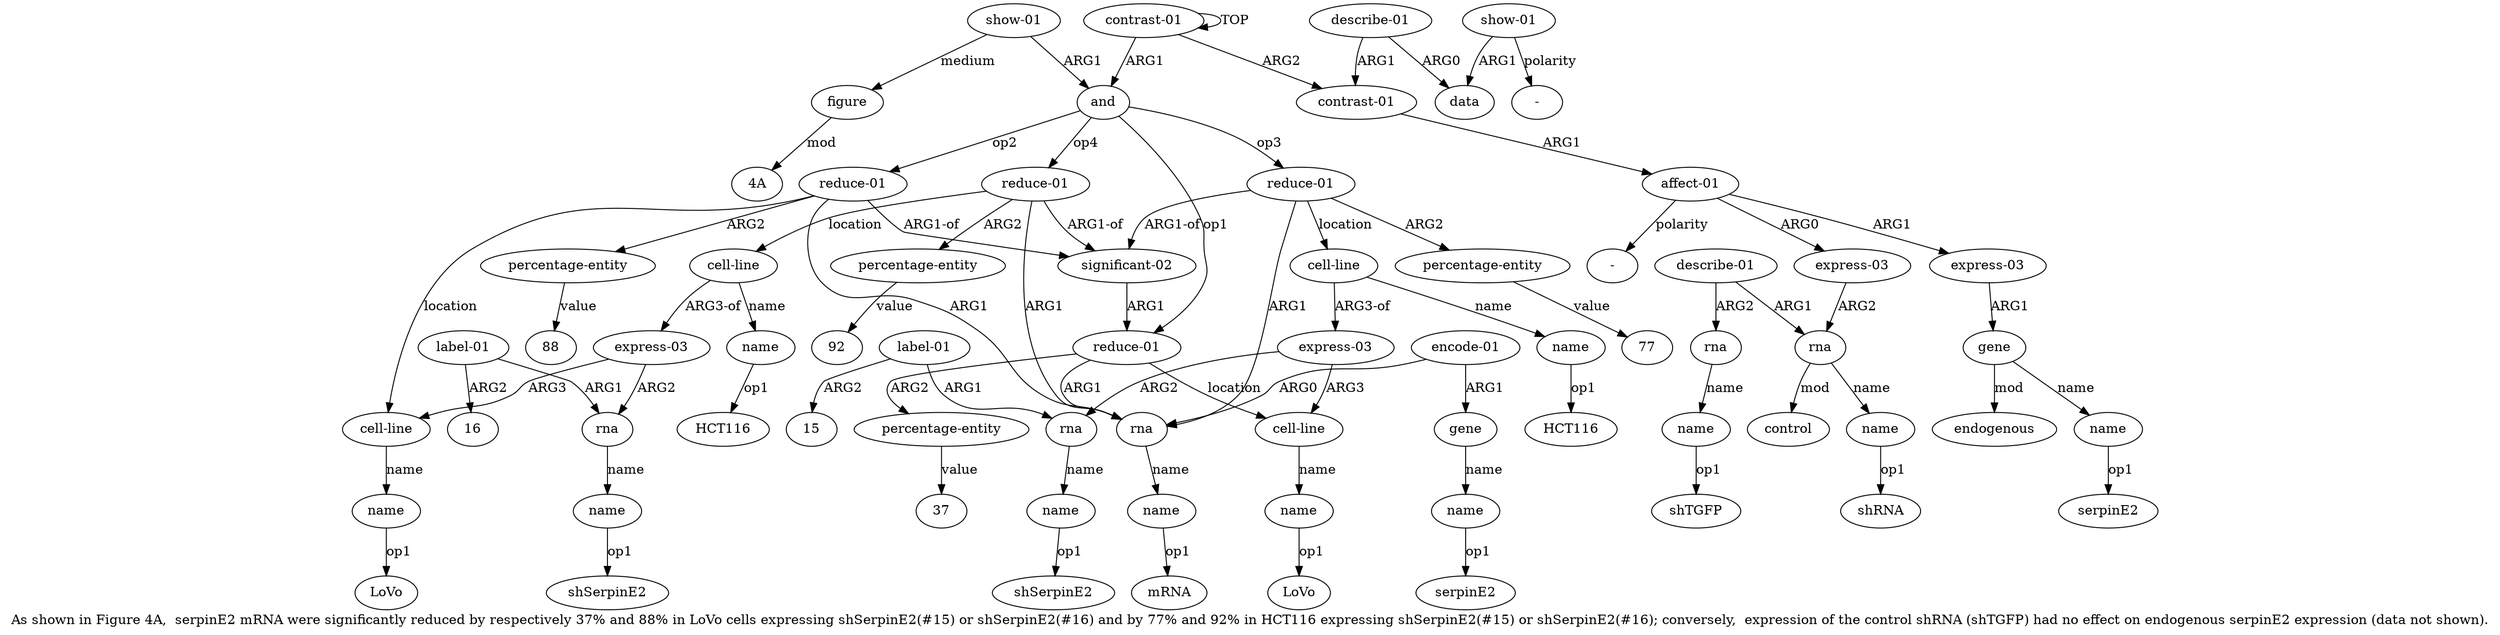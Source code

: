 digraph  {
	graph [label="As shown in Figure 4A,  serpinE2 mRNA were significantly reduced by respectively 37% and 88% in LoVo cells expressing shSerpinE2(#\
15) or shSerpinE2(#16) and by 77% and 92% in HCT116 expressing shSerpinE2(#15) or shSerpinE2(#16); conversely,  expression of the \
control shRNA (shTGFP) had no effect on endogenous serpinE2 expression (data not shown)."];
	node [label="\N"];
	a20	 [color=black,
		gold_ind=20,
		gold_label="express-03",
		label="express-03",
		test_ind=20,
		test_label="express-03"];
	a21	 [color=black,
		gold_ind=21,
		gold_label=rna,
		label=rna,
		test_ind=21,
		test_label=rna];
	a20 -> a21 [key=0,
	color=black,
	gold_label=ARG2,
	label=ARG2,
	test_label=ARG2];
a18 [color=black,
	gold_ind=18,
	gold_label="cell-line",
	label="cell-line",
	test_ind=18,
	test_label="cell-line"];
a20 -> a18 [key=0,
color=black,
gold_label=ARG3,
label=ARG3,
test_label=ARG3];
a22 [color=black,
gold_ind=22,
gold_label=name,
label=name,
test_ind=22,
test_label=name];
a21 -> a22 [key=0,
color=black,
gold_label=name,
label=name,
test_label=name];
"a22 shSerpinE2" [color=black,
gold_ind=-1,
gold_label=shSerpinE2,
label=shSerpinE2,
test_ind=-1,
test_label=shSerpinE2];
a22 -> "a22 shSerpinE2" [key=0,
color=black,
gold_label=op1,
label=op1,
test_label=op1];
a23 [color=black,
gold_ind=23,
gold_label="label-01",
label="label-01",
test_ind=23,
test_label="label-01"];
a23 -> a21 [key=0,
color=black,
gold_label=ARG1,
label=ARG1,
test_label=ARG1];
"a23 16" [color=black,
gold_ind=-1,
gold_label=16,
label=16,
test_ind=-1,
test_label=16];
a23 -> "a23 16" [key=0,
color=black,
gold_label=ARG2,
label=ARG2,
test_label=ARG2];
a24 [color=black,
gold_ind=24,
gold_label="reduce-01",
label="reduce-01",
test_ind=24,
test_label="reduce-01"];
a25 [color=black,
gold_ind=25,
gold_label="percentage-entity",
label="percentage-entity",
test_ind=25,
test_label="percentage-entity"];
a24 -> a25 [key=0,
color=black,
gold_label=ARG2,
label=ARG2,
test_label=ARG2];
a26 [color=black,
gold_ind=26,
gold_label="cell-line",
label="cell-line",
test_ind=26,
test_label="cell-line"];
a24 -> a26 [key=0,
color=black,
gold_label=location,
label=location,
test_label=location];
a3 [color=black,
gold_ind=3,
gold_label=rna,
label=rna,
test_ind=3,
test_label=rna];
a24 -> a3 [key=0,
color=black,
gold_label=ARG1,
label=ARG1,
test_label=ARG1];
a9 [color=black,
gold_ind=9,
gold_label="significant-02",
label="significant-02",
test_ind=9,
test_label="significant-02"];
a24 -> a9 [key=0,
color=black,
gold_label="ARG1-of",
label="ARG1-of",
test_label="ARG1-of"];
"a25 77" [color=black,
gold_ind=-1,
gold_label=77,
label=77,
test_ind=-1,
test_label=77];
a25 -> "a25 77" [key=0,
color=black,
gold_label=value,
label=value,
test_label=value];
a27 [color=black,
gold_ind=27,
gold_label=name,
label=name,
test_ind=27,
test_label=name];
a26 -> a27 [key=0,
color=black,
gold_label=name,
label=name,
test_label=name];
a12 [color=black,
gold_ind=12,
gold_label="express-03",
label="express-03",
test_ind=12,
test_label="express-03"];
a26 -> a12 [key=0,
color=black,
gold_label="ARG3-of",
label="ARG3-of",
test_label="ARG3-of"];
"a27 HCT116" [color=black,
gold_ind=-1,
gold_label=HCT116,
label=HCT116,
test_ind=-1,
test_label=HCT116];
a27 -> "a27 HCT116" [key=0,
color=black,
gold_label=op1,
label=op1,
test_label=op1];
a28 [color=black,
gold_ind=28,
gold_label="reduce-01",
label="reduce-01",
test_ind=28,
test_label="reduce-01"];
a29 [color=black,
gold_ind=29,
gold_label="percentage-entity",
label="percentage-entity",
test_ind=29,
test_label="percentage-entity"];
a28 -> a29 [key=0,
color=black,
gold_label=ARG2,
label=ARG2,
test_label=ARG2];
a30 [color=black,
gold_ind=30,
gold_label="cell-line",
label="cell-line",
test_ind=30,
test_label="cell-line"];
a28 -> a30 [key=0,
color=black,
gold_label=location,
label=location,
test_label=location];
a28 -> a3 [key=0,
color=black,
gold_label=ARG1,
label=ARG1,
test_label=ARG1];
a28 -> a9 [key=0,
color=black,
gold_label="ARG1-of",
label="ARG1-of",
test_label="ARG1-of"];
"a29 92" [color=black,
gold_ind=-1,
gold_label=92,
label=92,
test_ind=-1,
test_label=92];
a29 -> "a29 92" [key=0,
color=black,
gold_label=value,
label=value,
test_label=value];
a31 [color=black,
gold_ind=31,
gold_label=name,
label=name,
test_ind=31,
test_label=name];
"a31 HCT116" [color=black,
gold_ind=-1,
gold_label=HCT116,
label=HCT116,
test_ind=-1,
test_label=HCT116];
a31 -> "a31 HCT116" [key=0,
color=black,
gold_label=op1,
label=op1,
test_label=op1];
a30 -> a20 [key=0,
color=black,
gold_label="ARG3-of",
label="ARG3-of",
test_label="ARG3-of"];
a30 -> a31 [key=0,
color=black,
gold_label=name,
label=name,
test_label=name];
a37 [color=black,
gold_ind=37,
gold_label=rna,
label=rna,
test_ind=37,
test_label=rna];
a39 [color=black,
gold_ind=39,
gold_label=control,
label=control,
test_ind=39,
test_label=control];
a37 -> a39 [key=0,
color=black,
gold_label=mod,
label=mod,
test_label=mod];
a38 [color=black,
gold_ind=38,
gold_label=name,
label=name,
test_ind=38,
test_label=name];
a37 -> a38 [key=0,
color=black,
gold_label=name,
label=name,
test_label=name];
a36 [color=black,
gold_ind=36,
gold_label="express-03",
label="express-03",
test_ind=36,
test_label="express-03"];
a36 -> a37 [key=0,
color=black,
gold_label=ARG2,
label=ARG2,
test_label=ARG2];
a33 [color=black,
gold_ind=33,
gold_label=figure,
label=figure,
test_ind=33,
test_label=figure];
"a33 4A" [color=black,
gold_ind=-1,
gold_label="4A",
label="4A",
test_ind=-1,
test_label="4A"];
a33 -> "a33 4A" [key=0,
color=black,
gold_label=mod,
label=mod,
test_label=mod];
"a42 shTGFP" [color=black,
gold_ind=-1,
gold_label=shTGFP,
label=shTGFP,
test_ind=-1,
test_label=shTGFP];
a35 [color=black,
gold_ind=35,
gold_label="affect-01",
label="affect-01",
test_ind=35,
test_label="affect-01"];
a35 -> a36 [key=0,
color=black,
gold_label=ARG0,
label=ARG0,
test_label=ARG0];
"a35 -" [color=black,
gold_ind=-1,
gold_label="-",
label="-",
test_ind=-1,
test_label="-"];
a35 -> "a35 -" [key=0,
color=black,
gold_label=polarity,
label=polarity,
test_label=polarity];
a43 [color=black,
gold_ind=43,
gold_label="express-03",
label="express-03",
test_ind=43,
test_label="express-03"];
a35 -> a43 [key=0,
color=black,
gold_label=ARG1,
label=ARG1,
test_label=ARG1];
"a14 shSerpinE2" [color=black,
gold_ind=-1,
gold_label=shSerpinE2,
label=shSerpinE2,
test_ind=-1,
test_label=shSerpinE2];
a34 [color=black,
gold_ind=34,
gold_label="contrast-01",
label="contrast-01",
test_ind=34,
test_label="contrast-01"];
a34 -> a35 [key=0,
color=black,
gold_label=ARG1,
label=ARG1,
test_label=ARG1];
"a15 15" [color=black,
gold_ind=-1,
gold_label=15,
label=15,
test_ind=-1,
test_label=15];
"a19 LoVo" [color=black,
gold_ind=-1,
gold_label=LoVo,
label=LoVo,
test_ind=-1,
test_label=LoVo];
"a45 serpinE2" [color=black,
gold_ind=-1,
gold_label=serpinE2,
label=serpinE2,
test_ind=-1,
test_label=serpinE2];
a32 [color=black,
gold_ind=32,
gold_label="show-01",
label="show-01",
test_ind=32,
test_label="show-01"];
a32 -> a33 [key=0,
color=black,
gold_label=medium,
label=medium,
test_label=medium];
a1 [color=black,
gold_ind=1,
gold_label=and,
label=and,
test_ind=1,
test_label=and];
a32 -> a1 [key=0,
color=black,
gold_label=ARG1,
label=ARG1,
test_label=ARG1];
a15 [color=black,
gold_ind=15,
gold_label="label-01",
label="label-01",
test_ind=15,
test_label="label-01"];
a15 -> "a15 15" [key=0,
color=black,
gold_label=ARG2,
label=ARG2,
test_label=ARG2];
a13 [color=black,
gold_ind=13,
gold_label=rna,
label=rna,
test_ind=13,
test_label=rna];
a15 -> a13 [key=0,
color=black,
gold_label=ARG1,
label=ARG1,
test_label=ARG1];
a14 [color=black,
gold_ind=14,
gold_label=name,
label=name,
test_ind=14,
test_label=name];
a14 -> "a14 shSerpinE2" [key=0,
color=black,
gold_label=op1,
label=op1,
test_label=op1];
a17 [color=black,
gold_ind=17,
gold_label="percentage-entity",
label="percentage-entity",
test_ind=17,
test_label="percentage-entity"];
"a17 88" [color=black,
gold_ind=-1,
gold_label=88,
label=88,
test_ind=-1,
test_label=88];
a17 -> "a17 88" [key=0,
color=black,
gold_label=value,
label=value,
test_label=value];
a16 [color=black,
gold_ind=16,
gold_label="reduce-01",
label="reduce-01",
test_ind=16,
test_label="reduce-01"];
a16 -> a17 [key=0,
color=black,
gold_label=ARG2,
label=ARG2,
test_label=ARG2];
a16 -> a18 [key=0,
color=black,
gold_label=location,
label=location,
test_label=location];
a16 -> a3 [key=0,
color=black,
gold_label=ARG1,
label=ARG1,
test_label=ARG1];
a16 -> a9 [key=0,
color=black,
gold_label="ARG1-of",
label="ARG1-of",
test_label="ARG1-of"];
a11 [color=black,
gold_ind=11,
gold_label=name,
label=name,
test_ind=11,
test_label=name];
"a11 LoVo" [color=black,
gold_ind=-1,
gold_label=LoVo,
label=LoVo,
test_ind=-1,
test_label=LoVo];
a11 -> "a11 LoVo" [key=0,
color=black,
gold_label=op1,
label=op1,
test_label=op1];
a10 [color=black,
gold_ind=10,
gold_label="cell-line",
label="cell-line",
test_ind=10,
test_label="cell-line"];
a10 -> a11 [key=0,
color=black,
gold_label=name,
label=name,
test_label=name];
a13 -> a14 [key=0,
color=black,
gold_label=name,
label=name,
test_label=name];
a12 -> a10 [key=0,
color=black,
gold_label=ARG3,
label=ARG3,
test_label=ARG3];
a12 -> a13 [key=0,
color=black,
gold_label=ARG2,
label=ARG2,
test_label=ARG2];
"a38 shRNA" [color=black,
gold_ind=-1,
gold_label=shRNA,
label=shRNA,
test_ind=-1,
test_label=shRNA];
a38 -> "a38 shRNA" [key=0,
color=black,
gold_label=op1,
label=op1,
test_label=op1];
a19 [color=black,
gold_ind=19,
gold_label=name,
label=name,
test_ind=19,
test_label=name];
a19 -> "a19 LoVo" [key=0,
color=black,
gold_label=op1,
label=op1,
test_label=op1];
a18 -> a19 [key=0,
color=black,
gold_label=name,
label=name,
test_label=name];
a1 -> a24 [key=0,
color=black,
gold_label=op3,
label=op3,
test_label=op3];
a1 -> a28 [key=0,
color=black,
gold_label=op4,
label=op4,
test_label=op4];
a1 -> a16 [key=0,
color=black,
gold_label=op2,
label=op2,
test_label=op2];
a2 [color=black,
gold_ind=2,
gold_label="reduce-01",
label="reduce-01",
test_ind=2,
test_label="reduce-01"];
a1 -> a2 [key=0,
color=black,
gold_label=op1,
label=op1,
test_label=op1];
a0 [color=black,
gold_ind=0,
gold_label="contrast-01",
label="contrast-01",
test_ind=0,
test_label="contrast-01"];
a0 -> a34 [key=0,
color=black,
gold_label=ARG2,
label=ARG2,
test_label=ARG2];
a0 -> a1 [key=0,
color=black,
gold_label=ARG1,
label=ARG1,
test_label=ARG1];
a0 -> a0 [key=0,
color=black,
gold_label=TOP,
label=TOP,
test_label=TOP];
a4 [color=black,
gold_ind=4,
gold_label=name,
label=name,
test_ind=4,
test_label=name];
a3 -> a4 [key=0,
color=black,
gold_label=name,
label=name,
test_label=name];
a2 -> a10 [key=0,
color=black,
gold_label=location,
label=location,
test_label=location];
a2 -> a3 [key=0,
color=black,
gold_label=ARG1,
label=ARG1,
test_label=ARG1];
a8 [color=black,
gold_ind=8,
gold_label="percentage-entity",
label="percentage-entity",
test_ind=8,
test_label="percentage-entity"];
a2 -> a8 [key=0,
color=black,
gold_label=ARG2,
label=ARG2,
test_label=ARG2];
a5 [color=black,
gold_ind=5,
gold_label="encode-01",
label="encode-01",
test_ind=5,
test_label="encode-01"];
a5 -> a3 [key=0,
color=black,
gold_label=ARG0,
label=ARG0,
test_label=ARG0];
a6 [color=black,
gold_ind=6,
gold_label=gene,
label=gene,
test_ind=6,
test_label=gene];
a5 -> a6 [key=0,
color=black,
gold_label=ARG1,
label=ARG1,
test_label=ARG1];
"a4 mRNA" [color=black,
gold_ind=-1,
gold_label=mRNA,
label=mRNA,
test_ind=-1,
test_label=mRNA];
a4 -> "a4 mRNA" [key=0,
color=black,
gold_label=op1,
label=op1,
test_label=op1];
a7 [color=black,
gold_ind=7,
gold_label=name,
label=name,
test_ind=7,
test_label=name];
"a7 serpinE2" [color=black,
gold_ind=-1,
gold_label=serpinE2,
label=serpinE2,
test_ind=-1,
test_label=serpinE2];
a7 -> "a7 serpinE2" [key=0,
color=black,
gold_label=op1,
label=op1,
test_label=op1];
a6 -> a7 [key=0,
color=black,
gold_label=name,
label=name,
test_label=name];
a9 -> a2 [key=0,
color=black,
gold_label=ARG1,
label=ARG1,
test_label=ARG1];
"a8 37" [color=black,
gold_ind=-1,
gold_label=37,
label=37,
test_ind=-1,
test_label=37];
a8 -> "a8 37" [key=0,
color=black,
gold_label=value,
label=value,
test_label=value];
a46 [color=black,
gold_ind=46,
gold_label=endogenous,
label=endogenous,
test_ind=46,
test_label=endogenous];
a47 [color=black,
gold_ind=47,
gold_label="describe-01",
label="describe-01",
test_ind=47,
test_label="describe-01"];
a47 -> a34 [key=0,
color=black,
gold_label=ARG1,
label=ARG1,
test_label=ARG1];
a48 [color=black,
gold_ind=48,
gold_label=data,
label=data,
test_ind=48,
test_label=data];
a47 -> a48 [key=0,
color=black,
gold_label=ARG0,
label=ARG0,
test_label=ARG0];
a44 [color=black,
gold_ind=44,
gold_label=gene,
label=gene,
test_ind=44,
test_label=gene];
a44 -> a46 [key=0,
color=black,
gold_label=mod,
label=mod,
test_label=mod];
a45 [color=black,
gold_ind=45,
gold_label=name,
label=name,
test_ind=45,
test_label=name];
a44 -> a45 [key=0,
color=black,
gold_label=name,
label=name,
test_label=name];
a45 -> "a45 serpinE2" [key=0,
color=black,
gold_label=op1,
label=op1,
test_label=op1];
a42 [color=black,
gold_ind=42,
gold_label=name,
label=name,
test_ind=42,
test_label=name];
a42 -> "a42 shTGFP" [key=0,
color=black,
gold_label=op1,
label=op1,
test_label=op1];
a43 -> a44 [key=0,
color=black,
gold_label=ARG1,
label=ARG1,
test_label=ARG1];
a40 [color=black,
gold_ind=40,
gold_label="describe-01",
label="describe-01",
test_ind=40,
test_label="describe-01"];
a40 -> a37 [key=0,
color=black,
gold_label=ARG1,
label=ARG1,
test_label=ARG1];
a41 [color=black,
gold_ind=41,
gold_label=rna,
label=rna,
test_ind=41,
test_label=rna];
a40 -> a41 [key=0,
color=black,
gold_label=ARG2,
label=ARG2,
test_label=ARG2];
a41 -> a42 [key=0,
color=black,
gold_label=name,
label=name,
test_label=name];
"a49 -" [color=black,
gold_ind=-1,
gold_label="-",
label="-",
test_ind=-1,
test_label="-"];
a49 [color=black,
gold_ind=49,
gold_label="show-01",
label="show-01",
test_ind=49,
test_label="show-01"];
a49 -> "a49 -" [key=0,
color=black,
gold_label=polarity,
label=polarity,
test_label=polarity];
a49 -> a48 [key=0,
color=black,
gold_label=ARG1,
label=ARG1,
test_label=ARG1];
}
